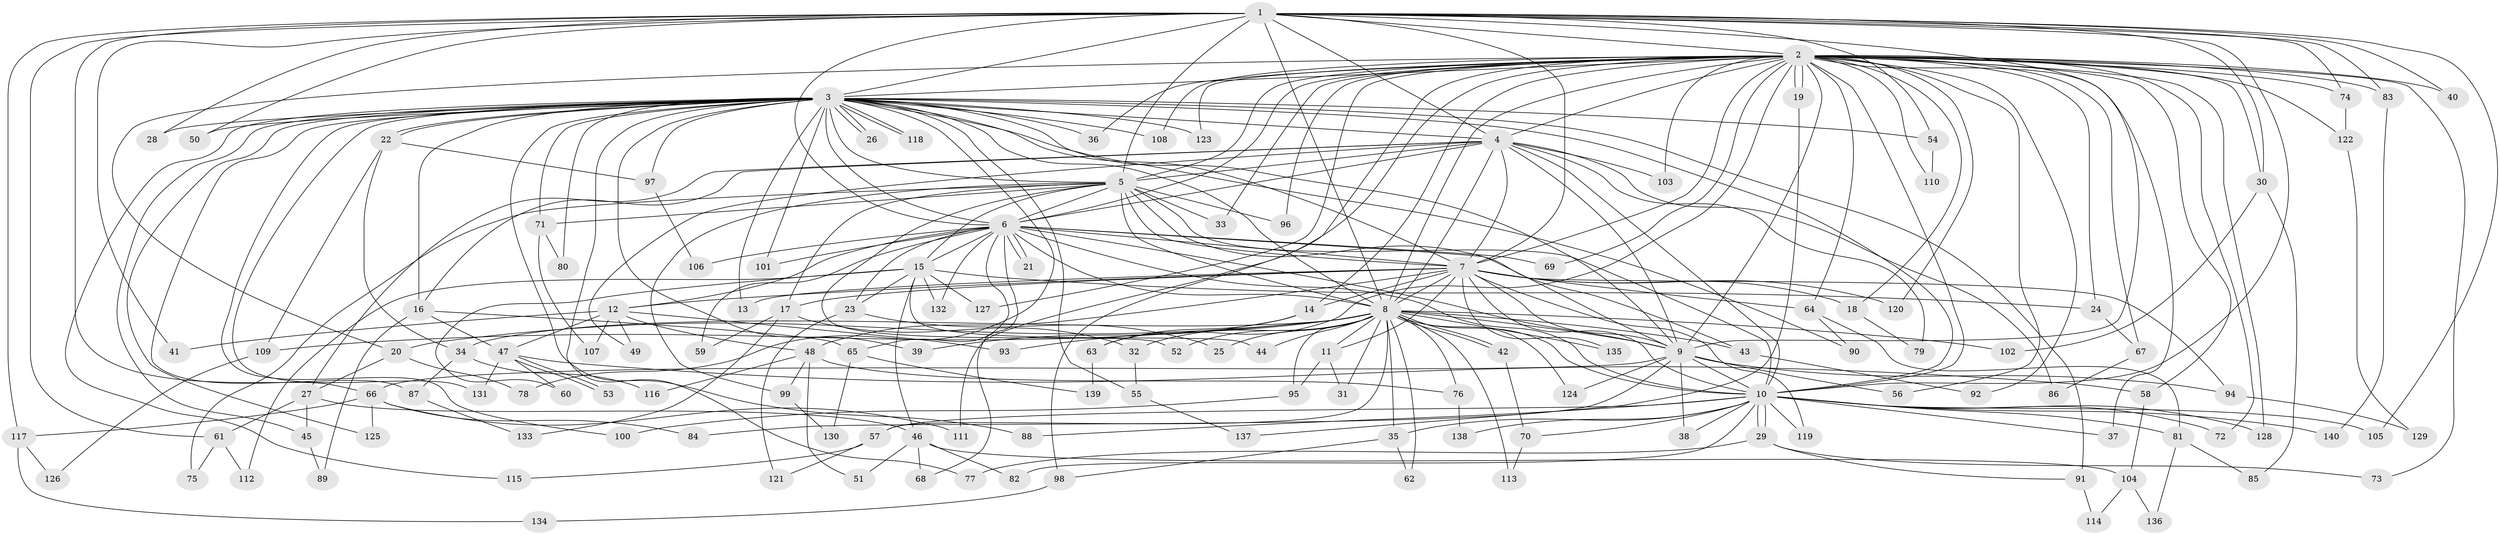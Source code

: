 // Generated by graph-tools (version 1.1) at 2025/49/03/09/25 03:49:39]
// undirected, 140 vertices, 305 edges
graph export_dot {
graph [start="1"]
  node [color=gray90,style=filled];
  1;
  2;
  3;
  4;
  5;
  6;
  7;
  8;
  9;
  10;
  11;
  12;
  13;
  14;
  15;
  16;
  17;
  18;
  19;
  20;
  21;
  22;
  23;
  24;
  25;
  26;
  27;
  28;
  29;
  30;
  31;
  32;
  33;
  34;
  35;
  36;
  37;
  38;
  39;
  40;
  41;
  42;
  43;
  44;
  45;
  46;
  47;
  48;
  49;
  50;
  51;
  52;
  53;
  54;
  55;
  56;
  57;
  58;
  59;
  60;
  61;
  62;
  63;
  64;
  65;
  66;
  67;
  68;
  69;
  70;
  71;
  72;
  73;
  74;
  75;
  76;
  77;
  78;
  79;
  80;
  81;
  82;
  83;
  84;
  85;
  86;
  87;
  88;
  89;
  90;
  91;
  92;
  93;
  94;
  95;
  96;
  97;
  98;
  99;
  100;
  101;
  102;
  103;
  104;
  105;
  106;
  107;
  108;
  109;
  110;
  111;
  112;
  113;
  114;
  115;
  116;
  117;
  118;
  119;
  120;
  121;
  122;
  123;
  124;
  125;
  126;
  127;
  128;
  129;
  130;
  131;
  132;
  133;
  134;
  135;
  136;
  137;
  138;
  139;
  140;
  1 -- 2;
  1 -- 3;
  1 -- 4;
  1 -- 5;
  1 -- 6;
  1 -- 7;
  1 -- 8;
  1 -- 9;
  1 -- 10;
  1 -- 28;
  1 -- 30;
  1 -- 40;
  1 -- 41;
  1 -- 50;
  1 -- 54;
  1 -- 61;
  1 -- 66;
  1 -- 74;
  1 -- 83;
  1 -- 105;
  1 -- 117;
  2 -- 3;
  2 -- 4;
  2 -- 5;
  2 -- 6;
  2 -- 7;
  2 -- 8;
  2 -- 9;
  2 -- 10;
  2 -- 14;
  2 -- 18;
  2 -- 19;
  2 -- 19;
  2 -- 20;
  2 -- 24;
  2 -- 30;
  2 -- 33;
  2 -- 36;
  2 -- 37;
  2 -- 40;
  2 -- 56;
  2 -- 58;
  2 -- 63;
  2 -- 64;
  2 -- 67;
  2 -- 69;
  2 -- 72;
  2 -- 73;
  2 -- 74;
  2 -- 83;
  2 -- 92;
  2 -- 96;
  2 -- 98;
  2 -- 103;
  2 -- 108;
  2 -- 110;
  2 -- 111;
  2 -- 120;
  2 -- 122;
  2 -- 123;
  2 -- 127;
  2 -- 128;
  3 -- 4;
  3 -- 5;
  3 -- 6;
  3 -- 7;
  3 -- 8;
  3 -- 9;
  3 -- 10;
  3 -- 13;
  3 -- 16;
  3 -- 22;
  3 -- 22;
  3 -- 26;
  3 -- 26;
  3 -- 28;
  3 -- 36;
  3 -- 39;
  3 -- 45;
  3 -- 50;
  3 -- 54;
  3 -- 55;
  3 -- 71;
  3 -- 77;
  3 -- 78;
  3 -- 80;
  3 -- 87;
  3 -- 88;
  3 -- 90;
  3 -- 91;
  3 -- 97;
  3 -- 100;
  3 -- 101;
  3 -- 108;
  3 -- 115;
  3 -- 118;
  3 -- 118;
  3 -- 123;
  3 -- 125;
  3 -- 131;
  4 -- 5;
  4 -- 6;
  4 -- 7;
  4 -- 8;
  4 -- 9;
  4 -- 10;
  4 -- 16;
  4 -- 27;
  4 -- 49;
  4 -- 79;
  4 -- 86;
  4 -- 103;
  5 -- 6;
  5 -- 7;
  5 -- 8;
  5 -- 9;
  5 -- 10;
  5 -- 15;
  5 -- 17;
  5 -- 33;
  5 -- 52;
  5 -- 71;
  5 -- 75;
  5 -- 96;
  5 -- 99;
  6 -- 7;
  6 -- 8;
  6 -- 9;
  6 -- 10;
  6 -- 12;
  6 -- 15;
  6 -- 21;
  6 -- 21;
  6 -- 23;
  6 -- 43;
  6 -- 59;
  6 -- 65;
  6 -- 68;
  6 -- 69;
  6 -- 101;
  6 -- 106;
  6 -- 132;
  7 -- 8;
  7 -- 9;
  7 -- 10;
  7 -- 11;
  7 -- 12;
  7 -- 13;
  7 -- 14;
  7 -- 17;
  7 -- 18;
  7 -- 48;
  7 -- 64;
  7 -- 94;
  7 -- 119;
  7 -- 120;
  7 -- 135;
  8 -- 9;
  8 -- 10;
  8 -- 11;
  8 -- 20;
  8 -- 25;
  8 -- 31;
  8 -- 32;
  8 -- 34;
  8 -- 35;
  8 -- 42;
  8 -- 42;
  8 -- 43;
  8 -- 44;
  8 -- 52;
  8 -- 57;
  8 -- 62;
  8 -- 76;
  8 -- 93;
  8 -- 95;
  8 -- 102;
  8 -- 109;
  8 -- 113;
  8 -- 124;
  8 -- 135;
  9 -- 10;
  9 -- 38;
  9 -- 56;
  9 -- 66;
  9 -- 84;
  9 -- 94;
  9 -- 124;
  10 -- 29;
  10 -- 29;
  10 -- 35;
  10 -- 37;
  10 -- 38;
  10 -- 57;
  10 -- 70;
  10 -- 72;
  10 -- 81;
  10 -- 82;
  10 -- 88;
  10 -- 105;
  10 -- 119;
  10 -- 128;
  10 -- 138;
  10 -- 140;
  11 -- 31;
  11 -- 95;
  12 -- 41;
  12 -- 47;
  12 -- 48;
  12 -- 49;
  12 -- 93;
  12 -- 107;
  14 -- 39;
  14 -- 63;
  15 -- 23;
  15 -- 24;
  15 -- 44;
  15 -- 46;
  15 -- 60;
  15 -- 112;
  15 -- 127;
  15 -- 132;
  16 -- 47;
  16 -- 65;
  16 -- 89;
  17 -- 32;
  17 -- 59;
  17 -- 133;
  18 -- 79;
  19 -- 137;
  20 -- 27;
  20 -- 78;
  22 -- 34;
  22 -- 97;
  22 -- 109;
  23 -- 25;
  23 -- 121;
  24 -- 67;
  27 -- 45;
  27 -- 46;
  27 -- 61;
  29 -- 73;
  29 -- 77;
  29 -- 91;
  30 -- 85;
  30 -- 102;
  32 -- 55;
  34 -- 87;
  34 -- 116;
  35 -- 62;
  35 -- 98;
  42 -- 70;
  43 -- 92;
  45 -- 89;
  46 -- 51;
  46 -- 68;
  46 -- 82;
  46 -- 104;
  47 -- 53;
  47 -- 53;
  47 -- 58;
  47 -- 60;
  47 -- 131;
  48 -- 51;
  48 -- 76;
  48 -- 99;
  48 -- 116;
  54 -- 110;
  55 -- 137;
  57 -- 115;
  57 -- 121;
  58 -- 104;
  61 -- 75;
  61 -- 112;
  63 -- 139;
  64 -- 81;
  64 -- 90;
  65 -- 130;
  65 -- 139;
  66 -- 84;
  66 -- 111;
  66 -- 117;
  66 -- 125;
  67 -- 86;
  70 -- 113;
  71 -- 80;
  71 -- 107;
  74 -- 122;
  76 -- 138;
  81 -- 85;
  81 -- 136;
  83 -- 140;
  87 -- 133;
  91 -- 114;
  94 -- 129;
  95 -- 100;
  97 -- 106;
  98 -- 134;
  99 -- 130;
  104 -- 114;
  104 -- 136;
  109 -- 126;
  117 -- 126;
  117 -- 134;
  122 -- 129;
}
